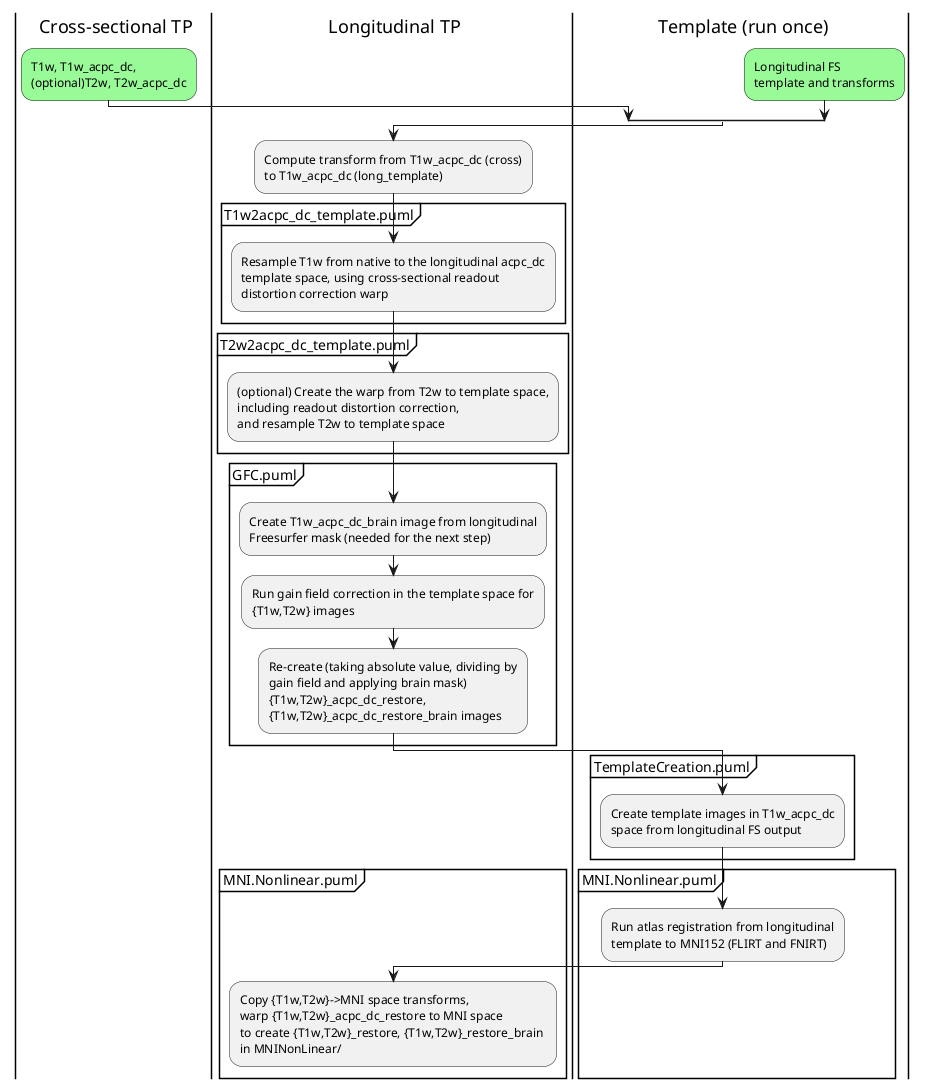 @startuml PrePostFreesurferPipeline-long general scheme

|c| Cross-sectional TP
|p| Longitudinal TP
|t| Template (run once)

|c|
split
-[hidden]->
#palegreen:T1w, T1w_acpc_dc,
(optional)T2w, T2w_acpc_dc;
split again
|t|
-[hidden]->
#palegreen:Longitudinal FS
template and transforms;
end split
|p|
:Compute transform from T1w_acpc_dc (cross) 
to T1w_acpc_dc (long_template);
group T1w2acpc_dc_template.puml
:Resample T1w from native to the longitudinal acpc_dc 
template space, using cross-sectional readout 
distortion correction warp;
end group
group T2w2acpc_dc_template.puml
:(optional) Create the warp from T2w to template space, 
including readout distortion correction, 
and resample T2w to template space;
end group
group GFC.puml
:Create T1w_acpc_dc_brain image from longitudinal 
Freesurfer mask (needed for the next step);
:Run gain field correction in the template space for 
{T1w,T2w} images;
:Re-create (taking absolute value, dividing by 
gain field and applying brain mask)
{T1w,T2w}_acpc_dc_restore, 
{T1w,T2w}_acpc_dc_restore_brain images;
end group
|t|
group TemplateCreation.puml
:Create template images in T1w_acpc_dc 
space from longitudinal FS output;
end group
group MNI.Nonlinear.puml
:Run atlas registration from longitudinal
template to MNI152 (FLIRT and FNIRT);
|p|
:Copy {T1w,T2w}->MNI space transforms,
warp {T1w,T2w}_acpc_dc_restore to MNI space
to create {T1w,T2w}_restore, {T1w,T2w}_restore_brain 
in MNINonLinear/;
end group
@enduml